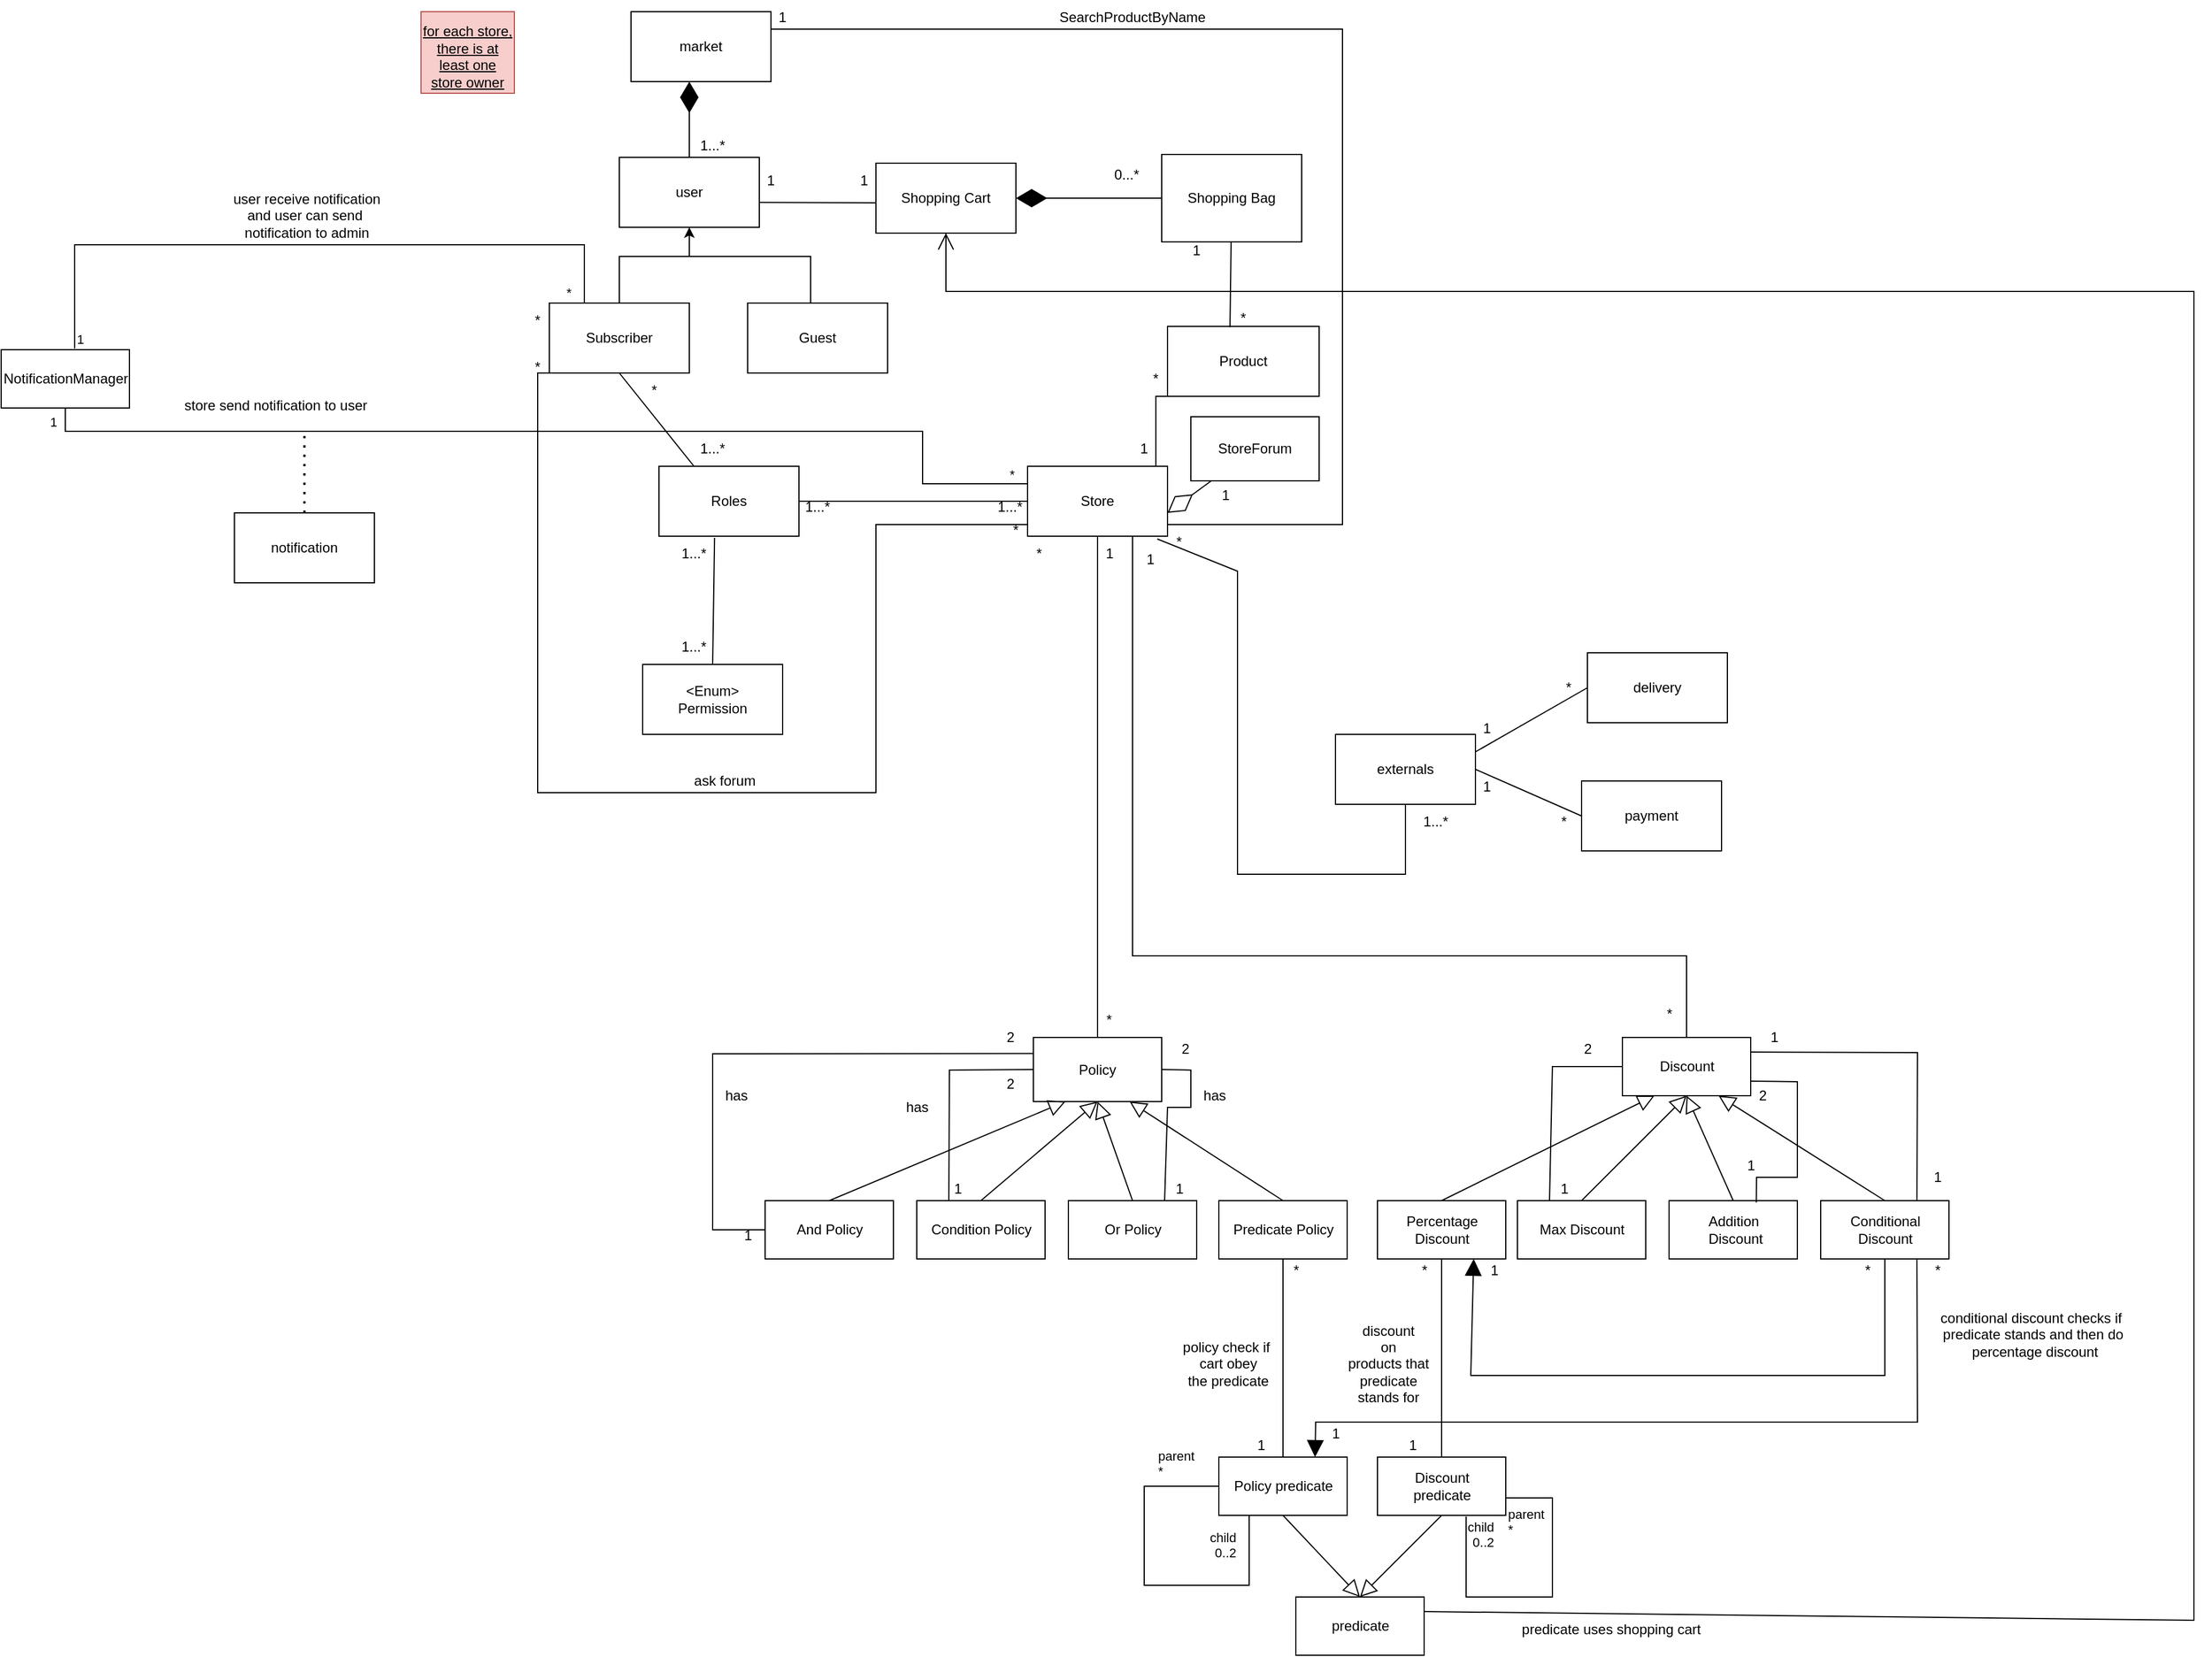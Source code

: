 <mxfile version="18.0.6" type="device"><diagram id="CNRtDulPWYAnTscaQBXn" name="Page-1"><mxGraphModel dx="3244" dy="1714" grid="1" gridSize="10" guides="1" tooltips="1" connect="1" arrows="1" fold="1" page="0" pageScale="1" pageWidth="827" pageHeight="1169" math="0" shadow="0"><root><mxCell id="0"/><mxCell id="1" parent="0"/><mxCell id="8NnA5TS5kdoRxNdT7JG1-1" value="market" style="rounded=0;whiteSpace=wrap;html=1;" parent="1" vertex="1"><mxGeometry x="210" y="10" width="120" height="60" as="geometry"/></mxCell><mxCell id="8NnA5TS5kdoRxNdT7JG1-14" value="user" style="rounded=0;whiteSpace=wrap;html=1;" parent="1" vertex="1"><mxGeometry x="200" y="135" width="120" height="60" as="geometry"/></mxCell><mxCell id="8NnA5TS5kdoRxNdT7JG1-16" value="" style="endArrow=diamondThin;endFill=1;endSize=24;html=1;rounded=0;" parent="1" source="8NnA5TS5kdoRxNdT7JG1-14" edge="1"><mxGeometry width="160" relative="1" as="geometry"><mxPoint x="430" y="220" as="sourcePoint"/><mxPoint x="260" y="70" as="targetPoint"/></mxGeometry></mxCell><mxCell id="8NnA5TS5kdoRxNdT7JG1-17" value="1...*" style="text;html=1;strokeColor=none;fillColor=none;align=center;verticalAlign=middle;whiteSpace=wrap;rounded=0;" parent="1" vertex="1"><mxGeometry x="250" y="110" width="60" height="30" as="geometry"/></mxCell><mxCell id="8NnA5TS5kdoRxNdT7JG1-18" value="Guest" style="rounded=0;whiteSpace=wrap;html=1;" parent="1" vertex="1"><mxGeometry x="310" y="260" width="120" height="60" as="geometry"/></mxCell><mxCell id="8NnA5TS5kdoRxNdT7JG1-19" value="Subscriber" style="rounded=0;whiteSpace=wrap;html=1;" parent="1" vertex="1"><mxGeometry x="140" y="260" width="120" height="60" as="geometry"/></mxCell><mxCell id="8NnA5TS5kdoRxNdT7JG1-20" value="" style="edgeStyle=elbowEdgeStyle;elbow=vertical;endArrow=classic;html=1;rounded=0;entryX=0.5;entryY=1;entryDx=0;entryDy=0;exitX=0.45;exitY=-0.002;exitDx=0;exitDy=0;exitPerimeter=0;" parent="1" source="8NnA5TS5kdoRxNdT7JG1-18" target="8NnA5TS5kdoRxNdT7JG1-14" edge="1"><mxGeometry width="50" height="50" relative="1" as="geometry"><mxPoint x="430" y="270" as="sourcePoint"/><mxPoint x="480" y="220" as="targetPoint"/><Array as="points"><mxPoint x="260" y="220"/></Array></mxGeometry></mxCell><mxCell id="8NnA5TS5kdoRxNdT7JG1-23" value="" style="endArrow=none;html=1;rounded=0;entryX=0.5;entryY=1;entryDx=0;entryDy=0;exitX=0.25;exitY=0;exitDx=0;exitDy=0;" parent="1" source="8NnA5TS5kdoRxNdT7JG1-24" target="8NnA5TS5kdoRxNdT7JG1-19" edge="1"><mxGeometry width="50" height="50" relative="1" as="geometry"><mxPoint x="294" y="400" as="sourcePoint"/><mxPoint x="480" y="410" as="targetPoint"/></mxGeometry></mxCell><mxCell id="8NnA5TS5kdoRxNdT7JG1-24" value="Roles" style="rounded=0;whiteSpace=wrap;html=1;" parent="1" vertex="1"><mxGeometry x="234" y="400" width="120" height="60" as="geometry"/></mxCell><mxCell id="8NnA5TS5kdoRxNdT7JG1-27" value="1...*" style="text;html=1;strokeColor=none;fillColor=none;align=center;verticalAlign=middle;whiteSpace=wrap;rounded=0;" parent="1" vertex="1"><mxGeometry x="234" y="460" width="60" height="30" as="geometry"/></mxCell><mxCell id="8NnA5TS5kdoRxNdT7JG1-31" value="*" style="text;html=1;strokeColor=none;fillColor=none;align=center;verticalAlign=middle;whiteSpace=wrap;rounded=0;" parent="1" vertex="1"><mxGeometry x="200" y="320" width="60" height="30" as="geometry"/></mxCell><mxCell id="8NnA5TS5kdoRxNdT7JG1-32" value="&amp;lt;Enum&amp;gt;&lt;br&gt;Permission" style="rounded=0;whiteSpace=wrap;html=1;" parent="1" vertex="1"><mxGeometry x="220" y="570" width="120" height="60" as="geometry"/></mxCell><mxCell id="8NnA5TS5kdoRxNdT7JG1-33" value="1...*" style="text;html=1;strokeColor=none;fillColor=none;align=center;verticalAlign=middle;whiteSpace=wrap;rounded=0;" parent="1" vertex="1"><mxGeometry x="234" y="540" width="60" height="30" as="geometry"/></mxCell><mxCell id="8NnA5TS5kdoRxNdT7JG1-34" value="1...*" style="text;html=1;strokeColor=none;fillColor=none;align=center;verticalAlign=middle;whiteSpace=wrap;rounded=0;" parent="1" vertex="1"><mxGeometry x="250" y="370" width="60" height="30" as="geometry"/></mxCell><mxCell id="8NnA5TS5kdoRxNdT7JG1-35" value="Store" style="rounded=0;whiteSpace=wrap;html=1;" parent="1" vertex="1"><mxGeometry x="550" y="400" width="120" height="60" as="geometry"/></mxCell><mxCell id="8NnA5TS5kdoRxNdT7JG1-36" value="" style="endArrow=none;html=1;rounded=0;entryX=0;entryY=0.5;entryDx=0;entryDy=0;exitX=1;exitY=0.5;exitDx=0;exitDy=0;" parent="1" source="8NnA5TS5kdoRxNdT7JG1-24" target="8NnA5TS5kdoRxNdT7JG1-35" edge="1"><mxGeometry width="50" height="50" relative="1" as="geometry"><mxPoint x="450" y="520" as="sourcePoint"/><mxPoint x="500" y="470" as="targetPoint"/></mxGeometry></mxCell><mxCell id="8NnA5TS5kdoRxNdT7JG1-37" value="1...*" style="text;html=1;strokeColor=none;fillColor=none;align=center;verticalAlign=middle;whiteSpace=wrap;rounded=0;" parent="1" vertex="1"><mxGeometry x="340" y="420" width="60" height="30" as="geometry"/></mxCell><mxCell id="8NnA5TS5kdoRxNdT7JG1-38" value="1...*" style="text;html=1;strokeColor=none;fillColor=none;align=center;verticalAlign=middle;whiteSpace=wrap;rounded=0;" parent="1" vertex="1"><mxGeometry x="505" y="420" width="60" height="30" as="geometry"/></mxCell><mxCell id="8NnA5TS5kdoRxNdT7JG1-42" value="1" style="text;html=1;strokeColor=none;fillColor=none;align=center;verticalAlign=middle;whiteSpace=wrap;rounded=0;" parent="1" vertex="1"><mxGeometry x="300" y="140" width="60" height="30" as="geometry"/></mxCell><mxCell id="8NnA5TS5kdoRxNdT7JG1-43" value="*" style="text;html=1;strokeColor=none;fillColor=none;align=center;verticalAlign=middle;whiteSpace=wrap;rounded=0;" parent="1" vertex="1"><mxGeometry x="630" y="310" width="60" height="30" as="geometry"/></mxCell><mxCell id="8NnA5TS5kdoRxNdT7JG1-45" value="Policy" style="rounded=0;whiteSpace=wrap;html=1;" parent="1" vertex="1"><mxGeometry x="555" y="890" width="110" height="55" as="geometry"/></mxCell><mxCell id="8NnA5TS5kdoRxNdT7JG1-48" value="" style="endArrow=none;html=1;rounded=0;exitX=0.5;exitY=0;exitDx=0;exitDy=0;" parent="1" source="8NnA5TS5kdoRxNdT7JG1-19" edge="1"><mxGeometry width="50" height="50" relative="1" as="geometry"><mxPoint x="330" y="330" as="sourcePoint"/><mxPoint x="260" y="220" as="targetPoint"/><Array as="points"><mxPoint x="200" y="220"/></Array></mxGeometry></mxCell><mxCell id="8NnA5TS5kdoRxNdT7JG1-50" value="Shopping Bag" style="rounded=0;whiteSpace=wrap;html=1;" parent="1" vertex="1"><mxGeometry x="665" y="132.5" width="120" height="75" as="geometry"/></mxCell><mxCell id="8NnA5TS5kdoRxNdT7JG1-52" value="1" style="text;html=1;strokeColor=none;fillColor=none;align=center;verticalAlign=middle;whiteSpace=wrap;rounded=0;" parent="1" vertex="1"><mxGeometry x="620" y="370" width="60" height="30" as="geometry"/></mxCell><mxCell id="8NnA5TS5kdoRxNdT7JG1-53" value="Shopping Cart" style="rounded=0;whiteSpace=wrap;html=1;" parent="1" vertex="1"><mxGeometry x="420" y="140" width="120" height="60" as="geometry"/></mxCell><mxCell id="8NnA5TS5kdoRxNdT7JG1-55" value="" style="endArrow=diamondThin;endFill=1;endSize=24;html=1;rounded=0;entryX=1;entryY=0.5;entryDx=0;entryDy=0;exitX=0;exitY=0.5;exitDx=0;exitDy=0;" parent="1" source="8NnA5TS5kdoRxNdT7JG1-50" target="8NnA5TS5kdoRxNdT7JG1-53" edge="1"><mxGeometry width="160" relative="1" as="geometry"><mxPoint x="680" y="118" as="sourcePoint"/><mxPoint x="620" y="190" as="targetPoint"/></mxGeometry></mxCell><mxCell id="8NnA5TS5kdoRxNdT7JG1-57" value="0...*" style="text;html=1;strokeColor=none;fillColor=none;align=center;verticalAlign=middle;whiteSpace=wrap;rounded=0;" parent="1" vertex="1"><mxGeometry x="605" y="135" width="60" height="30" as="geometry"/></mxCell><mxCell id="8NnA5TS5kdoRxNdT7JG1-59" value="" style="endArrow=none;html=1;rounded=0;entryX=1.003;entryY=0.643;entryDx=0;entryDy=0;entryPerimeter=0;" parent="1" target="8NnA5TS5kdoRxNdT7JG1-14" edge="1"><mxGeometry width="50" height="50" relative="1" as="geometry"><mxPoint x="420" y="174" as="sourcePoint"/><mxPoint x="320" y="165" as="targetPoint"/></mxGeometry></mxCell><mxCell id="8NnA5TS5kdoRxNdT7JG1-61" value="Product" style="rounded=0;whiteSpace=wrap;html=1;" parent="1" vertex="1"><mxGeometry x="670" y="280" width="130" height="60" as="geometry"/></mxCell><mxCell id="8NnA5TS5kdoRxNdT7JG1-62" value="" style="endArrow=none;html=1;rounded=0;exitX=0;exitY=1;exitDx=0;exitDy=0;" parent="1" source="8NnA5TS5kdoRxNdT7JG1-61" edge="1"><mxGeometry width="50" height="50" relative="1" as="geometry"><mxPoint x="720" y="430" as="sourcePoint"/><mxPoint x="660" y="400" as="targetPoint"/><Array as="points"><mxPoint x="660" y="340"/></Array></mxGeometry></mxCell><mxCell id="8NnA5TS5kdoRxNdT7JG1-66" value="" style="endArrow=none;html=1;rounded=0;entryX=0.397;entryY=1.023;entryDx=0;entryDy=0;exitX=0.5;exitY=0;exitDx=0;exitDy=0;entryPerimeter=0;" parent="1" source="8NnA5TS5kdoRxNdT7JG1-32" target="8NnA5TS5kdoRxNdT7JG1-24" edge="1"><mxGeometry width="50" height="50" relative="1" as="geometry"><mxPoint x="420" y="530" as="sourcePoint"/><mxPoint x="470" y="480" as="targetPoint"/></mxGeometry></mxCell><mxCell id="LafEs9_6mlYipBy7HaVf-2" value="1...*" style="text;html=1;strokeColor=none;fillColor=none;align=center;verticalAlign=middle;whiteSpace=wrap;rounded=0;" parent="1" vertex="1"><mxGeometry x="870" y="690" width="60" height="30" as="geometry"/></mxCell><mxCell id="LafEs9_6mlYipBy7HaVf-5" value="*" style="text;html=1;strokeColor=none;fillColor=none;align=center;verticalAlign=middle;whiteSpace=wrap;rounded=0;" parent="1" vertex="1"><mxGeometry x="530" y="460" width="60" height="30" as="geometry"/></mxCell><mxCell id="Qsyckm6fCD_breZmFHuD-1" value="StoreForum" style="rounded=0;whiteSpace=wrap;html=1;" parent="1" vertex="1"><mxGeometry x="690" y="357.5" width="110" height="55" as="geometry"/></mxCell><mxCell id="Qsyckm6fCD_breZmFHuD-2" value="" style="endArrow=diamondThin;endFill=0;endSize=24;html=1;rounded=0;" parent="1" source="Qsyckm6fCD_breZmFHuD-1" edge="1"><mxGeometry width="160" relative="1" as="geometry"><mxPoint x="710" y="355" as="sourcePoint"/><mxPoint x="670" y="440" as="targetPoint"/></mxGeometry></mxCell><mxCell id="Qsyckm6fCD_breZmFHuD-4" value="" style="endArrow=none;html=1;rounded=0;exitX=0.412;exitY=0.013;exitDx=0;exitDy=0;exitPerimeter=0;" parent="1" source="8NnA5TS5kdoRxNdT7JG1-61" target="8NnA5TS5kdoRxNdT7JG1-50" edge="1"><mxGeometry width="50" height="50" relative="1" as="geometry"><mxPoint x="780" y="280" as="sourcePoint"/><mxPoint x="550" y="320" as="targetPoint"/></mxGeometry></mxCell><mxCell id="Qsyckm6fCD_breZmFHuD-5" value="" style="endArrow=none;html=1;rounded=0;entryX=0;entryY=1;entryDx=0;entryDy=0;" parent="1" target="8NnA5TS5kdoRxNdT7JG1-19" edge="1"><mxGeometry width="50" height="50" relative="1" as="geometry"><mxPoint x="550" y="450" as="sourcePoint"/><mxPoint x="190" y="175" as="targetPoint"/><Array as="points"><mxPoint x="420" y="450"/><mxPoint x="420" y="680"/><mxPoint x="310" y="680"/><mxPoint x="130" y="680"/><mxPoint x="130" y="320"/></Array></mxGeometry></mxCell><mxCell id="Qsyckm6fCD_breZmFHuD-6" value="ask forum" style="text;html=1;align=center;verticalAlign=middle;resizable=0;points=[];autosize=1;strokeColor=none;fillColor=none;" parent="1" vertex="1"><mxGeometry x="255" y="660" width="70" height="20" as="geometry"/></mxCell><mxCell id="Qsyckm6fCD_breZmFHuD-7" value="" style="endArrow=none;html=1;rounded=0;entryX=1;entryY=0.25;entryDx=0;entryDy=0;" parent="1" target="8NnA5TS5kdoRxNdT7JG1-1" edge="1"><mxGeometry width="50" height="50" relative="1" as="geometry"><mxPoint x="670" y="450" as="sourcePoint"/><mxPoint x="331.68" y="167.38" as="targetPoint"/><Array as="points"><mxPoint x="820" y="450"/><mxPoint x="820" y="25"/></Array></mxGeometry></mxCell><mxCell id="Qsyckm6fCD_breZmFHuD-12" value="externals" style="rounded=0;whiteSpace=wrap;html=1;" parent="1" vertex="1"><mxGeometry x="814" y="630" width="120" height="60" as="geometry"/></mxCell><mxCell id="Qsyckm6fCD_breZmFHuD-13" value="delivery" style="rounded=0;whiteSpace=wrap;html=1;" parent="1" vertex="1"><mxGeometry x="1030" y="560" width="120" height="60" as="geometry"/></mxCell><mxCell id="Qsyckm6fCD_breZmFHuD-14" value="payment" style="rounded=0;whiteSpace=wrap;html=1;" parent="1" vertex="1"><mxGeometry x="1025" y="670" width="120" height="60" as="geometry"/></mxCell><mxCell id="Qsyckm6fCD_breZmFHuD-15" value="" style="endArrow=none;html=1;rounded=0;entryX=0;entryY=0.5;entryDx=0;entryDy=0;exitX=1;exitY=0.25;exitDx=0;exitDy=0;" parent="1" source="Qsyckm6fCD_breZmFHuD-12" target="Qsyckm6fCD_breZmFHuD-13" edge="1"><mxGeometry width="50" height="50" relative="1" as="geometry"><mxPoint x="1100" y="670" as="sourcePoint"/><mxPoint x="1150" y="620" as="targetPoint"/></mxGeometry></mxCell><mxCell id="Qsyckm6fCD_breZmFHuD-19" value="" style="endArrow=none;html=1;rounded=0;entryX=0;entryY=0.5;entryDx=0;entryDy=0;exitX=1;exitY=0.5;exitDx=0;exitDy=0;" parent="1" source="Qsyckm6fCD_breZmFHuD-12" target="Qsyckm6fCD_breZmFHuD-14" edge="1"><mxGeometry width="50" height="50" relative="1" as="geometry"><mxPoint x="944" y="655" as="sourcePoint"/><mxPoint x="1040" y="600" as="targetPoint"/></mxGeometry></mxCell><mxCell id="Qsyckm6fCD_breZmFHuD-21" value="1" style="text;html=1;strokeColor=none;fillColor=none;align=center;verticalAlign=middle;whiteSpace=wrap;rounded=0;" parent="1" vertex="1"><mxGeometry x="914" y="610" width="60" height="30" as="geometry"/></mxCell><mxCell id="Qsyckm6fCD_breZmFHuD-23" value="1" style="text;html=1;strokeColor=none;fillColor=none;align=center;verticalAlign=middle;whiteSpace=wrap;rounded=0;" parent="1" vertex="1"><mxGeometry x="914" y="660" width="60" height="30" as="geometry"/></mxCell><mxCell id="Qsyckm6fCD_breZmFHuD-24" value="*" style="text;html=1;strokeColor=none;fillColor=none;align=center;verticalAlign=middle;whiteSpace=wrap;rounded=0;" parent="1" vertex="1"><mxGeometry x="980" y="690" width="60" height="30" as="geometry"/></mxCell><mxCell id="Qsyckm6fCD_breZmFHuD-25" value="*" style="text;html=1;strokeColor=none;fillColor=none;align=center;verticalAlign=middle;whiteSpace=wrap;rounded=0;" parent="1" vertex="1"><mxGeometry x="984" y="575" width="60" height="30" as="geometry"/></mxCell><mxCell id="Qsyckm6fCD_breZmFHuD-29" value="" style="endArrow=none;html=1;rounded=0;entryX=0.927;entryY=1.04;entryDx=0;entryDy=0;entryPerimeter=0;exitX=0.5;exitY=1;exitDx=0;exitDy=0;" parent="1" source="Qsyckm6fCD_breZmFHuD-12" target="8NnA5TS5kdoRxNdT7JG1-35" edge="1"><mxGeometry width="50" height="50" relative="1" as="geometry"><mxPoint x="880" y="740" as="sourcePoint"/><mxPoint x="690" y="600" as="targetPoint"/><Array as="points"><mxPoint x="874" y="750"/><mxPoint x="730" y="750"/><mxPoint x="730" y="560"/><mxPoint x="730" y="490"/></Array></mxGeometry></mxCell><mxCell id="Qsyckm6fCD_breZmFHuD-30" value="1" style="text;html=1;strokeColor=none;fillColor=none;align=center;verticalAlign=middle;whiteSpace=wrap;rounded=0;" parent="1" vertex="1"><mxGeometry x="665" y="200" width="60" height="30" as="geometry"/></mxCell><mxCell id="Qsyckm6fCD_breZmFHuD-34" value="SearchProductByName" style="text;html=1;strokeColor=none;fillColor=none;align=center;verticalAlign=middle;whiteSpace=wrap;rounded=0;" parent="1" vertex="1"><mxGeometry x="610" width="60" height="30" as="geometry"/></mxCell><mxCell id="Qsyckm6fCD_breZmFHuD-35" value="notification" style="rounded=0;whiteSpace=wrap;html=1;" parent="1" vertex="1"><mxGeometry x="-130" y="440" width="120" height="60" as="geometry"/></mxCell><mxCell id="Qsyckm6fCD_breZmFHuD-39" value="" style="endArrow=none;dashed=1;html=1;dashPattern=1 3;strokeWidth=2;rounded=0;exitX=0.5;exitY=0;exitDx=0;exitDy=0;" parent="1" source="Qsyckm6fCD_breZmFHuD-35" edge="1"><mxGeometry width="50" height="50" relative="1" as="geometry"><mxPoint x="185" y="790" as="sourcePoint"/><mxPoint x="-70" y="370" as="targetPoint"/></mxGeometry></mxCell><mxCell id="Qsyckm6fCD_breZmFHuD-40" value="*" style="text;html=1;strokeColor=none;fillColor=none;align=center;verticalAlign=middle;whiteSpace=wrap;rounded=0;" parent="1" vertex="1"><mxGeometry x="100" y="260" width="60" height="30" as="geometry"/></mxCell><mxCell id="Qsyckm6fCD_breZmFHuD-41" value="1" style="text;html=1;strokeColor=none;fillColor=none;align=center;verticalAlign=middle;whiteSpace=wrap;rounded=0;" parent="1" vertex="1"><mxGeometry x="380" y="140" width="60" height="30" as="geometry"/></mxCell><mxCell id="KidRCk2D1h9lTo90_P2T-3" value="*" style="text;html=1;strokeColor=none;fillColor=none;align=center;verticalAlign=middle;whiteSpace=wrap;rounded=0;" parent="1" vertex="1"><mxGeometry x="650" y="450" width="60" height="30" as="geometry"/></mxCell><mxCell id="KidRCk2D1h9lTo90_P2T-4" value="1" style="text;html=1;strokeColor=none;fillColor=none;align=center;verticalAlign=middle;whiteSpace=wrap;rounded=0;" parent="1" vertex="1"><mxGeometry x="310" width="60" height="30" as="geometry"/></mxCell><mxCell id="KidRCk2D1h9lTo90_P2T-11" value="*" style="text;html=1;strokeColor=none;fillColor=none;align=center;verticalAlign=middle;whiteSpace=wrap;rounded=0;" parent="1" vertex="1"><mxGeometry x="610" y="860" width="20" height="30" as="geometry"/></mxCell><mxCell id="KidRCk2D1h9lTo90_P2T-13" value="1" style="text;html=1;strokeColor=none;fillColor=none;align=center;verticalAlign=middle;whiteSpace=wrap;rounded=0;" parent="1" vertex="1"><mxGeometry x="690" y="410" width="60" height="30" as="geometry"/></mxCell><mxCell id="KidRCk2D1h9lTo90_P2T-14" value="*" style="text;html=1;strokeColor=none;fillColor=none;align=center;verticalAlign=middle;whiteSpace=wrap;rounded=0;" parent="1" vertex="1"><mxGeometry x="510" y="440" width="60" height="30" as="geometry"/></mxCell><mxCell id="KidRCk2D1h9lTo90_P2T-15" value="*" style="text;html=1;strokeColor=none;fillColor=none;align=center;verticalAlign=middle;whiteSpace=wrap;rounded=0;" parent="1" vertex="1"><mxGeometry x="100" y="300" width="60" height="30" as="geometry"/></mxCell><mxCell id="KidRCk2D1h9lTo90_P2T-23" value="&lt;font style=&quot;font-size: 12px&quot;&gt;for each store, there is at least one store owner&lt;/font&gt;" style="text;html=1;strokeColor=#b85450;fillColor=#f8cecc;align=center;verticalAlign=bottom;whiteSpace=wrap;rounded=0;fontSize=10;fontStyle=4" parent="1" vertex="1"><mxGeometry x="30" y="10" width="80" height="70" as="geometry"/></mxCell><mxCell id="Qs4PGXE8ilwnJrsjMcde-1" value="" style="endArrow=none;html=1;edgeStyle=orthogonalEdgeStyle;rounded=0;entryX=0.5;entryY=1;entryDx=0;entryDy=0;exitX=0.5;exitY=0;exitDx=0;exitDy=0;" parent="1" source="8NnA5TS5kdoRxNdT7JG1-45" target="8NnA5TS5kdoRxNdT7JG1-35" edge="1"><mxGeometry relative="1" as="geometry"><mxPoint x="340" y="620" as="sourcePoint"/><mxPoint x="500" y="620" as="targetPoint"/></mxGeometry></mxCell><mxCell id="Qs4PGXE8ilwnJrsjMcde-4" value="1" style="text;html=1;align=center;verticalAlign=middle;resizable=0;points=[];autosize=1;strokeColor=none;fillColor=none;" parent="1" vertex="1"><mxGeometry x="610" y="465" width="20" height="20" as="geometry"/></mxCell><mxCell id="Qs4PGXE8ilwnJrsjMcde-8" value="And Policy" style="html=1;" parent="1" vertex="1"><mxGeometry x="325" y="1030" width="110" height="50" as="geometry"/></mxCell><mxCell id="Qs4PGXE8ilwnJrsjMcde-10" value="Condition Policy" style="html=1;" parent="1" vertex="1"><mxGeometry x="455" y="1030" width="110" height="50" as="geometry"/></mxCell><mxCell id="Qs4PGXE8ilwnJrsjMcde-11" value="Predicate Policy" style="html=1;" parent="1" vertex="1"><mxGeometry x="714" y="1030" width="110" height="50" as="geometry"/></mxCell><mxCell id="Qs4PGXE8ilwnJrsjMcde-12" value="Or Policy" style="html=1;" parent="1" vertex="1"><mxGeometry x="585" y="1030" width="110" height="50" as="geometry"/></mxCell><mxCell id="Qs4PGXE8ilwnJrsjMcde-13" value="" style="endArrow=block;endFill=0;endSize=12;html=1;rounded=0;entryX=0.25;entryY=1;entryDx=0;entryDy=0;exitX=0.5;exitY=0;exitDx=0;exitDy=0;" parent="1" source="Qs4PGXE8ilwnJrsjMcde-8" target="8NnA5TS5kdoRxNdT7JG1-45" edge="1"><mxGeometry width="160" relative="1" as="geometry"><mxPoint x="400" y="900" as="sourcePoint"/><mxPoint x="560" y="900" as="targetPoint"/></mxGeometry></mxCell><mxCell id="Qs4PGXE8ilwnJrsjMcde-14" value="" style="endArrow=block;endFill=0;endSize=12;html=1;rounded=0;entryX=0.5;entryY=1;entryDx=0;entryDy=0;exitX=0.5;exitY=0;exitDx=0;exitDy=0;" parent="1" source="Qs4PGXE8ilwnJrsjMcde-10" target="8NnA5TS5kdoRxNdT7JG1-45" edge="1"><mxGeometry width="160" relative="1" as="geometry"><mxPoint x="380" y="980" as="sourcePoint"/><mxPoint x="620" y="955" as="targetPoint"/></mxGeometry></mxCell><mxCell id="Qs4PGXE8ilwnJrsjMcde-15" value="" style="endArrow=block;endFill=0;endSize=12;html=1;rounded=0;exitX=0.5;exitY=0;exitDx=0;exitDy=0;entryX=0.5;entryY=1;entryDx=0;entryDy=0;" parent="1" source="Qs4PGXE8ilwnJrsjMcde-12" target="8NnA5TS5kdoRxNdT7JG1-45" edge="1"><mxGeometry width="160" relative="1" as="geometry"><mxPoint x="510" y="980" as="sourcePoint"/><mxPoint x="760" y="930" as="targetPoint"/></mxGeometry></mxCell><mxCell id="Qs4PGXE8ilwnJrsjMcde-16" value="" style="endArrow=block;endFill=0;endSize=12;html=1;rounded=0;exitX=0.5;exitY=0;exitDx=0;exitDy=0;entryX=0.75;entryY=1;entryDx=0;entryDy=0;" parent="1" source="Qs4PGXE8ilwnJrsjMcde-11" target="8NnA5TS5kdoRxNdT7JG1-45" edge="1"><mxGeometry width="160" relative="1" as="geometry"><mxPoint x="650" y="1040" as="sourcePoint"/><mxPoint x="620" y="955" as="targetPoint"/></mxGeometry></mxCell><mxCell id="Qs4PGXE8ilwnJrsjMcde-21" value="" style="endArrow=none;endFill=0;endSize=12;html=1;rounded=0;exitX=0;exitY=0.5;exitDx=0;exitDy=0;entryX=0;entryY=0.25;entryDx=0;entryDy=0;" parent="1" source="Qs4PGXE8ilwnJrsjMcde-8" target="8NnA5TS5kdoRxNdT7JG1-45" edge="1"><mxGeometry width="160" relative="1" as="geometry"><mxPoint x="400" y="900" as="sourcePoint"/><mxPoint x="560" y="900" as="targetPoint"/><Array as="points"><mxPoint x="280" y="1055"/><mxPoint x="280" y="904"/></Array></mxGeometry></mxCell><mxCell id="Qs4PGXE8ilwnJrsjMcde-22" value="2" style="text;html=1;align=center;verticalAlign=middle;resizable=0;points=[];autosize=1;strokeColor=none;fillColor=none;" parent="1" vertex="1"><mxGeometry x="525" y="880" width="20" height="20" as="geometry"/></mxCell><mxCell id="Qs4PGXE8ilwnJrsjMcde-24" value="has" style="text;html=1;align=center;verticalAlign=middle;resizable=0;points=[];autosize=1;strokeColor=none;fillColor=none;" parent="1" vertex="1"><mxGeometry x="280" y="930" width="40" height="20" as="geometry"/></mxCell><mxCell id="Qs4PGXE8ilwnJrsjMcde-25" value="" style="endArrow=none;endFill=0;endSize=12;html=1;rounded=0;exitX=0.25;exitY=0;exitDx=0;exitDy=0;entryX=0;entryY=0.5;entryDx=0;entryDy=0;" parent="1" source="Qs4PGXE8ilwnJrsjMcde-10" target="8NnA5TS5kdoRxNdT7JG1-45" edge="1"><mxGeometry width="160" relative="1" as="geometry"><mxPoint x="335" y="1065" as="sourcePoint"/><mxPoint x="565" y="913.75" as="targetPoint"/><Array as="points"><mxPoint x="483" y="918"/></Array></mxGeometry></mxCell><mxCell id="Qs4PGXE8ilwnJrsjMcde-26" value="2" style="text;html=1;align=center;verticalAlign=middle;resizable=0;points=[];autosize=1;strokeColor=none;fillColor=none;" parent="1" vertex="1"><mxGeometry x="525" y="920" width="20" height="20" as="geometry"/></mxCell><mxCell id="Qs4PGXE8ilwnJrsjMcde-27" value="has" style="text;html=1;align=center;verticalAlign=middle;resizable=0;points=[];autosize=1;strokeColor=none;fillColor=none;" parent="1" vertex="1"><mxGeometry x="435" y="940" width="40" height="20" as="geometry"/></mxCell><mxCell id="Qs4PGXE8ilwnJrsjMcde-28" value="" style="endArrow=none;endFill=0;endSize=12;html=1;rounded=0;exitX=0.75;exitY=0;exitDx=0;exitDy=0;entryX=1;entryY=0.5;entryDx=0;entryDy=0;" parent="1" source="Qs4PGXE8ilwnJrsjMcde-12" target="8NnA5TS5kdoRxNdT7JG1-45" edge="1"><mxGeometry width="160" relative="1" as="geometry"><mxPoint x="345" y="1075" as="sourcePoint"/><mxPoint x="575" y="923.75" as="targetPoint"/><Array as="points"><mxPoint x="670" y="950"/><mxPoint x="690" y="950"/><mxPoint x="690" y="918"/></Array></mxGeometry></mxCell><mxCell id="Qs4PGXE8ilwnJrsjMcde-29" value="2" style="text;html=1;align=center;verticalAlign=middle;resizable=0;points=[];autosize=1;strokeColor=none;fillColor=none;" parent="1" vertex="1"><mxGeometry x="675" y="890" width="20" height="20" as="geometry"/></mxCell><mxCell id="Qs4PGXE8ilwnJrsjMcde-30" value="has" style="text;html=1;align=center;verticalAlign=middle;resizable=0;points=[];autosize=1;strokeColor=none;fillColor=none;" parent="1" vertex="1"><mxGeometry x="690" y="930" width="40" height="20" as="geometry"/></mxCell><mxCell id="Qs4PGXE8ilwnJrsjMcde-31" value="Policy predicate" style="html=1;" parent="1" vertex="1"><mxGeometry x="714" y="1250" width="110" height="50" as="geometry"/></mxCell><mxCell id="Qs4PGXE8ilwnJrsjMcde-32" value="" style="endArrow=none;endFill=0;endSize=12;html=1;rounded=0;entryX=0.5;entryY=0;entryDx=0;entryDy=0;exitX=0.5;exitY=1;exitDx=0;exitDy=0;" parent="1" source="Qs4PGXE8ilwnJrsjMcde-11" target="Qs4PGXE8ilwnJrsjMcde-31" edge="1"><mxGeometry width="160" relative="1" as="geometry"><mxPoint x="400" y="1000" as="sourcePoint"/><mxPoint x="560" y="1000" as="targetPoint"/></mxGeometry></mxCell><mxCell id="Qs4PGXE8ilwnJrsjMcde-35" value="1" style="text;html=1;align=center;verticalAlign=middle;resizable=0;points=[];autosize=1;strokeColor=none;fillColor=none;" parent="1" vertex="1"><mxGeometry x="300" y="1050" width="20" height="20" as="geometry"/></mxCell><mxCell id="Qs4PGXE8ilwnJrsjMcde-36" value="1" style="text;html=1;align=center;verticalAlign=middle;resizable=0;points=[];autosize=1;strokeColor=none;fillColor=none;" parent="1" vertex="1"><mxGeometry x="480" y="1010" width="20" height="20" as="geometry"/></mxCell><mxCell id="Qs4PGXE8ilwnJrsjMcde-37" value="1" style="text;html=1;align=center;verticalAlign=middle;resizable=0;points=[];autosize=1;strokeColor=none;fillColor=none;" parent="1" vertex="1"><mxGeometry x="670" y="1010" width="20" height="20" as="geometry"/></mxCell><mxCell id="Qs4PGXE8ilwnJrsjMcde-38" value="*" style="text;html=1;align=center;verticalAlign=middle;resizable=0;points=[];autosize=1;strokeColor=none;fillColor=none;" parent="1" vertex="1"><mxGeometry x="770" y="1080" width="20" height="20" as="geometry"/></mxCell><mxCell id="Qs4PGXE8ilwnJrsjMcde-39" value="Discount" style="html=1;" parent="1" vertex="1"><mxGeometry x="1060" y="890" width="110" height="50" as="geometry"/></mxCell><mxCell id="Qs4PGXE8ilwnJrsjMcde-41" value="&lt;div&gt;Conditional&lt;/div&gt;&lt;div&gt;Discount&lt;/div&gt;" style="html=1;" parent="1" vertex="1"><mxGeometry x="1230" y="1030" width="110" height="50" as="geometry"/></mxCell><mxCell id="Qs4PGXE8ilwnJrsjMcde-42" value="&lt;div&gt;Addition&lt;/div&gt;&lt;div&gt;&amp;nbsp;Discount&lt;/div&gt;" style="html=1;" parent="1" vertex="1"><mxGeometry x="1100" y="1030" width="110" height="50" as="geometry"/></mxCell><mxCell id="Qs4PGXE8ilwnJrsjMcde-43" value="Max Discount" style="html=1;" parent="1" vertex="1"><mxGeometry x="970" y="1030" width="110" height="50" as="geometry"/></mxCell><mxCell id="Qs4PGXE8ilwnJrsjMcde-44" value="&lt;div&gt;Percentage &lt;br&gt;&lt;/div&gt;&lt;div&gt;Discount&lt;/div&gt;" style="html=1;" parent="1" vertex="1"><mxGeometry x="850" y="1030" width="110" height="50" as="geometry"/></mxCell><mxCell id="Qs4PGXE8ilwnJrsjMcde-46" value="" style="endArrow=none;endFill=0;endSize=12;html=1;rounded=0;exitX=0.5;exitY=1;exitDx=0;exitDy=0;entryX=0.5;entryY=0;entryDx=0;entryDy=0;" parent="1" source="Qs4PGXE8ilwnJrsjMcde-44" target="Qs4PGXE8ilwnJrsjMcde-56" edge="1"><mxGeometry width="160" relative="1" as="geometry"><mxPoint x="887.5" y="1090" as="sourcePoint"/><mxPoint x="890" y="1240" as="targetPoint"/><Array as="points"><mxPoint x="905" y="1200"/></Array></mxGeometry></mxCell><mxCell id="Qs4PGXE8ilwnJrsjMcde-47" value="1" style="text;html=1;align=center;verticalAlign=middle;resizable=0;points=[];autosize=1;strokeColor=none;fillColor=none;" parent="1" vertex="1"><mxGeometry x="740" y="1230" width="20" height="20" as="geometry"/></mxCell><mxCell id="Qs4PGXE8ilwnJrsjMcde-48" value="1" style="text;html=1;align=center;verticalAlign=middle;resizable=0;points=[];autosize=1;strokeColor=none;fillColor=none;" parent="1" vertex="1"><mxGeometry x="870" y="1230" width="20" height="20" as="geometry"/></mxCell><mxCell id="Qs4PGXE8ilwnJrsjMcde-50" value="&lt;div&gt;discount&lt;/div&gt;&lt;div&gt;on&lt;/div&gt;&lt;div&gt;products that &lt;br&gt;&lt;/div&gt;&lt;div&gt;predicate &lt;br&gt;&lt;/div&gt;&lt;div&gt;stands for&lt;br&gt;&lt;/div&gt;" style="text;html=1;align=center;verticalAlign=middle;resizable=0;points=[];autosize=1;strokeColor=none;fillColor=none;" parent="1" vertex="1"><mxGeometry x="814" y="1130" width="90" height="80" as="geometry"/></mxCell><mxCell id="Qs4PGXE8ilwnJrsjMcde-52" value="" style="endArrow=block;endFill=0;endSize=12;html=1;rounded=0;exitX=0.5;exitY=0;exitDx=0;exitDy=0;entryX=0.25;entryY=1;entryDx=0;entryDy=0;" parent="1" source="Qs4PGXE8ilwnJrsjMcde-44" target="Qs4PGXE8ilwnJrsjMcde-39" edge="1"><mxGeometry width="160" relative="1" as="geometry"><mxPoint x="779" y="1040" as="sourcePoint"/><mxPoint x="647.5" y="955" as="targetPoint"/></mxGeometry></mxCell><mxCell id="Qs4PGXE8ilwnJrsjMcde-53" value="" style="endArrow=block;endFill=0;endSize=12;html=1;rounded=0;exitX=0.5;exitY=0;exitDx=0;exitDy=0;entryX=0.5;entryY=1;entryDx=0;entryDy=0;" parent="1" source="Qs4PGXE8ilwnJrsjMcde-43" target="Qs4PGXE8ilwnJrsjMcde-39" edge="1"><mxGeometry width="160" relative="1" as="geometry"><mxPoint x="915.0" y="1040" as="sourcePoint"/><mxPoint x="1097.5" y="950" as="targetPoint"/></mxGeometry></mxCell><mxCell id="Qs4PGXE8ilwnJrsjMcde-54" value="" style="endArrow=block;endFill=0;endSize=12;html=1;rounded=0;exitX=0.5;exitY=0;exitDx=0;exitDy=0;entryX=0.5;entryY=1;entryDx=0;entryDy=0;" parent="1" source="Qs4PGXE8ilwnJrsjMcde-42" target="Qs4PGXE8ilwnJrsjMcde-39" edge="1"><mxGeometry width="160" relative="1" as="geometry"><mxPoint x="925.0" y="1050" as="sourcePoint"/><mxPoint x="1107.5" y="960" as="targetPoint"/></mxGeometry></mxCell><mxCell id="Qs4PGXE8ilwnJrsjMcde-55" value="" style="endArrow=block;endFill=0;endSize=12;html=1;rounded=0;exitX=0.5;exitY=0;exitDx=0;exitDy=0;entryX=0.75;entryY=1;entryDx=0;entryDy=0;" parent="1" source="Qs4PGXE8ilwnJrsjMcde-41" target="Qs4PGXE8ilwnJrsjMcde-39" edge="1"><mxGeometry width="160" relative="1" as="geometry"><mxPoint x="935.0" y="1060" as="sourcePoint"/><mxPoint x="1117.5" y="970" as="targetPoint"/></mxGeometry></mxCell><mxCell id="Qs4PGXE8ilwnJrsjMcde-56" value="&lt;div&gt;Discount &lt;br&gt;&lt;/div&gt;&lt;div&gt;predicate&lt;/div&gt;" style="html=1;" parent="1" vertex="1"><mxGeometry x="850" y="1250" width="110" height="50" as="geometry"/></mxCell><mxCell id="Qs4PGXE8ilwnJrsjMcde-57" value="&lt;div&gt;policy check if&lt;/div&gt;&lt;div&gt;&amp;nbsp;cart obey&lt;/div&gt;&lt;div&gt;&amp;nbsp;the predicate&lt;/div&gt;" style="text;html=1;align=center;verticalAlign=middle;resizable=0;points=[];autosize=1;strokeColor=none;fillColor=none;" parent="1" vertex="1"><mxGeometry x="675" y="1145" width="90" height="50" as="geometry"/></mxCell><mxCell id="Qs4PGXE8ilwnJrsjMcde-58" value="predicate" style="html=1;" parent="1" vertex="1"><mxGeometry x="780" y="1370" width="110" height="50" as="geometry"/></mxCell><mxCell id="Qs4PGXE8ilwnJrsjMcde-59" value="" style="endArrow=block;endFill=0;endSize=12;html=1;rounded=0;entryX=0.5;entryY=0;entryDx=0;entryDy=0;exitX=0.5;exitY=1;exitDx=0;exitDy=0;" parent="1" source="Qs4PGXE8ilwnJrsjMcde-31" target="Qs4PGXE8ilwnJrsjMcde-58" edge="1"><mxGeometry width="160" relative="1" as="geometry"><mxPoint x="390" y="1040" as="sourcePoint"/><mxPoint x="592.5" y="955" as="targetPoint"/></mxGeometry></mxCell><mxCell id="Qs4PGXE8ilwnJrsjMcde-60" value="" style="endArrow=block;endFill=0;endSize=12;html=1;rounded=0;entryX=0.5;entryY=0;entryDx=0;entryDy=0;exitX=0.5;exitY=1;exitDx=0;exitDy=0;" parent="1" source="Qs4PGXE8ilwnJrsjMcde-56" target="Qs4PGXE8ilwnJrsjMcde-58" edge="1"><mxGeometry width="160" relative="1" as="geometry"><mxPoint x="779" y="1310" as="sourcePoint"/><mxPoint x="845.0" y="1380" as="targetPoint"/></mxGeometry></mxCell><mxCell id="Qs4PGXE8ilwnJrsjMcde-61" value="" style="endArrow=none;endFill=0;endSize=12;html=1;rounded=0;exitX=0.25;exitY=0;exitDx=0;exitDy=0;entryX=0;entryY=0.5;entryDx=0;entryDy=0;" parent="1" source="Qs4PGXE8ilwnJrsjMcde-43" target="Qs4PGXE8ilwnJrsjMcde-39" edge="1"><mxGeometry width="160" relative="1" as="geometry"><mxPoint x="492.5" y="1040" as="sourcePoint"/><mxPoint x="565" y="927.5" as="targetPoint"/><Array as="points"><mxPoint x="1000" y="915"/></Array></mxGeometry></mxCell><mxCell id="Qs4PGXE8ilwnJrsjMcde-62" value="2" style="text;html=1;align=center;verticalAlign=middle;resizable=0;points=[];autosize=1;strokeColor=none;fillColor=none;" parent="1" vertex="1"><mxGeometry x="1020" y="890" width="20" height="20" as="geometry"/></mxCell><mxCell id="Qs4PGXE8ilwnJrsjMcde-63" value="1" style="text;html=1;align=center;verticalAlign=middle;resizable=0;points=[];autosize=1;strokeColor=none;fillColor=none;" parent="1" vertex="1"><mxGeometry x="1000" y="1010" width="20" height="20" as="geometry"/></mxCell><mxCell id="Qs4PGXE8ilwnJrsjMcde-65" value="" style="endArrow=none;endFill=0;endSize=12;html=1;rounded=0;exitX=0.75;exitY=0;exitDx=0;exitDy=0;entryX=1;entryY=0.25;entryDx=0;entryDy=0;" parent="1" source="Qs4PGXE8ilwnJrsjMcde-41" target="Qs4PGXE8ilwnJrsjMcde-39" edge="1"><mxGeometry width="160" relative="1" as="geometry"><mxPoint x="502.5" y="1050" as="sourcePoint"/><mxPoint x="575" y="937.5" as="targetPoint"/><Array as="points"><mxPoint x="1313" y="903"/></Array></mxGeometry></mxCell><mxCell id="Qs4PGXE8ilwnJrsjMcde-66" value="1" style="text;html=1;align=center;verticalAlign=middle;resizable=0;points=[];autosize=1;strokeColor=none;fillColor=none;" parent="1" vertex="1"><mxGeometry x="1180" y="880" width="20" height="20" as="geometry"/></mxCell><mxCell id="Qs4PGXE8ilwnJrsjMcde-67" value="1" style="text;html=1;align=center;verticalAlign=middle;resizable=0;points=[];autosize=1;strokeColor=none;fillColor=none;" parent="1" vertex="1"><mxGeometry x="1320" y="1000" width="20" height="20" as="geometry"/></mxCell><mxCell id="Qs4PGXE8ilwnJrsjMcde-68" value="" style="endArrow=none;endFill=0;endSize=12;html=1;rounded=0;exitX=0.68;exitY=0.032;exitDx=0;exitDy=0;entryX=1;entryY=0.75;entryDx=0;entryDy=0;exitPerimeter=0;" parent="1" source="Qs4PGXE8ilwnJrsjMcde-42" target="Qs4PGXE8ilwnJrsjMcde-39" edge="1"><mxGeometry width="160" relative="1" as="geometry"><mxPoint x="1322.5" y="1040" as="sourcePoint"/><mxPoint x="1180" y="912.5" as="targetPoint"/><Array as="points"><mxPoint x="1175" y="1010"/><mxPoint x="1210" y="1010"/><mxPoint x="1210" y="928"/></Array></mxGeometry></mxCell><mxCell id="Qs4PGXE8ilwnJrsjMcde-69" value="2" style="text;html=1;align=center;verticalAlign=middle;resizable=0;points=[];autosize=1;strokeColor=none;fillColor=none;" parent="1" vertex="1"><mxGeometry x="1170" y="930" width="20" height="20" as="geometry"/></mxCell><mxCell id="Qs4PGXE8ilwnJrsjMcde-70" value="1" style="text;html=1;align=center;verticalAlign=middle;resizable=0;points=[];autosize=1;strokeColor=none;fillColor=none;" parent="1" vertex="1"><mxGeometry x="1160" y="990" width="20" height="20" as="geometry"/></mxCell><mxCell id="Qs4PGXE8ilwnJrsjMcde-71" value="" style="endArrow=block;endFill=1;endSize=12;html=1;rounded=0;exitX=0.5;exitY=1;exitDx=0;exitDy=0;entryX=0.75;entryY=1;entryDx=0;entryDy=0;" parent="1" source="Qs4PGXE8ilwnJrsjMcde-41" target="Qs4PGXE8ilwnJrsjMcde-44" edge="1"><mxGeometry width="160" relative="1" as="geometry"><mxPoint x="1322.5" y="1040" as="sourcePoint"/><mxPoint x="1180" y="912.5" as="targetPoint"/><Array as="points"><mxPoint x="1285" y="1180"/><mxPoint x="930" y="1180"/></Array></mxGeometry></mxCell><mxCell id="Qs4PGXE8ilwnJrsjMcde-74" value="" style="endArrow=block;endFill=1;endSize=12;html=1;rounded=0;exitX=0.75;exitY=1;exitDx=0;exitDy=0;entryX=0.75;entryY=0;entryDx=0;entryDy=0;" parent="1" source="Qs4PGXE8ilwnJrsjMcde-41" target="Qs4PGXE8ilwnJrsjMcde-31" edge="1"><mxGeometry width="160" relative="1" as="geometry"><mxPoint x="1295" y="1090" as="sourcePoint"/><mxPoint x="942.5" y="1090" as="targetPoint"/><Array as="points"><mxPoint x="1313" y="1220"/><mxPoint x="797" y="1220"/></Array></mxGeometry></mxCell><mxCell id="Qs4PGXE8ilwnJrsjMcde-76" value="1" style="text;html=1;align=center;verticalAlign=middle;resizable=0;points=[];autosize=1;strokeColor=none;fillColor=none;" parent="1" vertex="1"><mxGeometry x="940" y="1080" width="20" height="20" as="geometry"/></mxCell><mxCell id="Qs4PGXE8ilwnJrsjMcde-80" value="1" style="text;html=1;align=center;verticalAlign=middle;resizable=0;points=[];autosize=1;strokeColor=none;fillColor=none;" parent="1" vertex="1"><mxGeometry x="804" y="1220" width="20" height="20" as="geometry"/></mxCell><mxCell id="Qs4PGXE8ilwnJrsjMcde-81" value="" style="endArrow=none;html=1;edgeStyle=orthogonalEdgeStyle;rounded=0;entryX=0.75;entryY=1;entryDx=0;entryDy=0;exitX=0.5;exitY=0;exitDx=0;exitDy=0;" parent="1" source="Qs4PGXE8ilwnJrsjMcde-39" target="8NnA5TS5kdoRxNdT7JG1-35" edge="1"><mxGeometry relative="1" as="geometry"><mxPoint x="620" y="900" as="sourcePoint"/><mxPoint x="620" y="470" as="targetPoint"/><Array as="points"><mxPoint x="1115" y="820"/><mxPoint x="640" y="820"/></Array></mxGeometry></mxCell><mxCell id="Qs4PGXE8ilwnJrsjMcde-83" value="1" style="text;html=1;align=center;verticalAlign=middle;resizable=0;points=[];autosize=1;strokeColor=none;fillColor=none;" parent="1" vertex="1"><mxGeometry x="645" y="470" width="20" height="20" as="geometry"/></mxCell><mxCell id="Qs4PGXE8ilwnJrsjMcde-84" value="*" style="text;html=1;align=center;verticalAlign=middle;resizable=0;points=[];autosize=1;strokeColor=none;fillColor=none;" parent="1" vertex="1"><mxGeometry x="1090" y="860" width="20" height="20" as="geometry"/></mxCell><mxCell id="Qs4PGXE8ilwnJrsjMcde-85" value="&lt;div&gt;&lt;br&gt;&lt;/div&gt;" style="text;html=1;align=center;verticalAlign=middle;resizable=0;points=[];autosize=1;strokeColor=none;fillColor=none;" parent="1" vertex="1"><mxGeometry x="1090" y="1150" width="20" height="20" as="geometry"/></mxCell><mxCell id="Qs4PGXE8ilwnJrsjMcde-86" value="&lt;div&gt;conditional discount checks if &lt;br&gt;&lt;/div&gt;&lt;div&gt;&amp;nbsp;predicate stands and then do&lt;/div&gt;&lt;div&gt;&amp;nbsp; percentage discount&lt;/div&gt;" style="text;html=1;align=center;verticalAlign=middle;resizable=0;points=[];autosize=1;strokeColor=none;fillColor=none;" parent="1" vertex="1"><mxGeometry x="1320" y="1120" width="180" height="50" as="geometry"/></mxCell><mxCell id="Qs4PGXE8ilwnJrsjMcde-87" value="" style="endArrow=open;endFill=1;endSize=12;html=1;rounded=0;entryX=0.5;entryY=1;entryDx=0;entryDy=0;exitX=1;exitY=0.25;exitDx=0;exitDy=0;" parent="1" source="Qs4PGXE8ilwnJrsjMcde-58" target="8NnA5TS5kdoRxNdT7JG1-53" edge="1"><mxGeometry width="160" relative="1" as="geometry"><mxPoint x="1270" y="1000" as="sourcePoint"/><mxPoint x="1430" y="1000" as="targetPoint"/><Array as="points"><mxPoint x="1550" y="1390"/><mxPoint x="1550" y="250"/><mxPoint x="480" y="250"/></Array></mxGeometry></mxCell><mxCell id="Qs4PGXE8ilwnJrsjMcde-89" value="NotificationManager" style="html=1;" parent="1" vertex="1"><mxGeometry x="-330" y="300" width="110" height="50" as="geometry"/></mxCell><mxCell id="Qs4PGXE8ilwnJrsjMcde-90" value="" style="endArrow=none;html=1;edgeStyle=orthogonalEdgeStyle;rounded=0;entryX=0.25;entryY=0;entryDx=0;entryDy=0;exitX=0.573;exitY=-0.019;exitDx=0;exitDy=0;exitPerimeter=0;" parent="1" source="Qs4PGXE8ilwnJrsjMcde-89" target="8NnA5TS5kdoRxNdT7JG1-19" edge="1"><mxGeometry relative="1" as="geometry"><mxPoint x="430" y="270" as="sourcePoint"/><mxPoint x="590" y="270" as="targetPoint"/><Array as="points"><mxPoint x="-267" y="210"/><mxPoint x="170" y="210"/></Array></mxGeometry></mxCell><mxCell id="Qs4PGXE8ilwnJrsjMcde-91" value="1" style="edgeLabel;resizable=0;html=1;align=left;verticalAlign=bottom;" parent="Qs4PGXE8ilwnJrsjMcde-90" connectable="0" vertex="1"><mxGeometry x="-1" relative="1" as="geometry"/></mxCell><mxCell id="Qs4PGXE8ilwnJrsjMcde-92" value="*" style="edgeLabel;resizable=0;html=1;align=right;verticalAlign=bottom;" parent="Qs4PGXE8ilwnJrsjMcde-90" connectable="0" vertex="1"><mxGeometry x="1" relative="1" as="geometry"><mxPoint x="-11" as="offset"/></mxGeometry></mxCell><mxCell id="Qs4PGXE8ilwnJrsjMcde-93" value="" style="endArrow=none;html=1;edgeStyle=orthogonalEdgeStyle;rounded=0;entryX=0;entryY=0.25;entryDx=0;entryDy=0;exitX=0.5;exitY=1;exitDx=0;exitDy=0;" parent="1" source="Qs4PGXE8ilwnJrsjMcde-89" target="8NnA5TS5kdoRxNdT7JG1-35" edge="1"><mxGeometry relative="1" as="geometry"><mxPoint x="-256.97" y="309.05" as="sourcePoint"/><mxPoint x="180.0" y="270" as="targetPoint"/><Array as="points"><mxPoint x="-275" y="370"/><mxPoint x="460" y="370"/><mxPoint x="460" y="415"/></Array></mxGeometry></mxCell><mxCell id="Qs4PGXE8ilwnJrsjMcde-94" value="1" style="edgeLabel;resizable=0;html=1;align=left;verticalAlign=bottom;" parent="Qs4PGXE8ilwnJrsjMcde-93" connectable="0" vertex="1"><mxGeometry x="-1" relative="1" as="geometry"><mxPoint x="-15" y="20" as="offset"/></mxGeometry></mxCell><mxCell id="Qs4PGXE8ilwnJrsjMcde-95" value="*" style="edgeLabel;resizable=0;html=1;align=right;verticalAlign=bottom;" parent="Qs4PGXE8ilwnJrsjMcde-93" connectable="0" vertex="1"><mxGeometry x="1" relative="1" as="geometry"><mxPoint x="-11" as="offset"/></mxGeometry></mxCell><mxCell id="Qs4PGXE8ilwnJrsjMcde-96" value="&lt;div&gt;store send notification to user&lt;/div&gt;&lt;div&gt;&lt;br&gt;&lt;/div&gt;" style="text;html=1;align=center;verticalAlign=middle;resizable=0;points=[];autosize=1;strokeColor=none;fillColor=none;" parent="1" vertex="1"><mxGeometry x="-185" y="340" width="180" height="30" as="geometry"/></mxCell><mxCell id="Qs4PGXE8ilwnJrsjMcde-97" value="&lt;div&gt;&amp;nbsp;user receive notification&lt;br&gt;&lt;/div&gt;&lt;div&gt;and user can send&lt;/div&gt;&lt;div&gt;&amp;nbsp;notification to admin&lt;br&gt;&lt;/div&gt;" style="text;html=1;align=center;verticalAlign=middle;resizable=0;points=[];autosize=1;strokeColor=none;fillColor=none;" parent="1" vertex="1"><mxGeometry x="-145" y="160" width="150" height="50" as="geometry"/></mxCell><mxCell id="Qs4PGXE8ilwnJrsjMcde-98" value="&lt;div&gt;predicate uses shopping cart &lt;br&gt;&lt;/div&gt;&lt;div&gt;&lt;br&gt;&lt;/div&gt;" style="text;html=1;align=center;verticalAlign=middle;resizable=0;points=[];autosize=1;strokeColor=none;fillColor=none;" parent="1" vertex="1"><mxGeometry x="960" y="1390" width="180" height="30" as="geometry"/></mxCell><mxCell id="5HW7W1qPzvX4uqauLsnH-1" value="*" style="text;html=1;strokeColor=none;fillColor=none;align=center;verticalAlign=middle;whiteSpace=wrap;rounded=0;" parent="1" vertex="1"><mxGeometry x="705" y="258" width="60" height="30" as="geometry"/></mxCell><mxCell id="B8YIE5T7cunFfRo9ILT3-1" value="*" style="text;html=1;align=center;verticalAlign=middle;resizable=0;points=[];autosize=1;strokeColor=none;fillColor=none;" vertex="1" parent="1"><mxGeometry x="1260" y="1080" width="20" height="20" as="geometry"/></mxCell><mxCell id="B8YIE5T7cunFfRo9ILT3-2" value="*" style="text;html=1;align=center;verticalAlign=middle;resizable=0;points=[];autosize=1;strokeColor=none;fillColor=none;" vertex="1" parent="1"><mxGeometry x="1320" y="1080" width="20" height="20" as="geometry"/></mxCell><mxCell id="B8YIE5T7cunFfRo9ILT3-3" value="" style="endArrow=none;html=1;edgeStyle=orthogonalEdgeStyle;rounded=0;exitX=0;exitY=0.5;exitDx=0;exitDy=0;entryX=0.25;entryY=1;entryDx=0;entryDy=0;" edge="1" parent="1" source="Qs4PGXE8ilwnJrsjMcde-31" target="Qs4PGXE8ilwnJrsjMcde-31"><mxGeometry relative="1" as="geometry"><mxPoint x="645" y="1460" as="sourcePoint"/><mxPoint x="800" y="1480" as="targetPoint"/><Array as="points"><mxPoint x="650" y="1275"/><mxPoint x="650" y="1360"/><mxPoint x="740" y="1360"/><mxPoint x="740" y="1300"/></Array></mxGeometry></mxCell><mxCell id="B8YIE5T7cunFfRo9ILT3-4" value="parent&lt;br&gt;*" style="edgeLabel;resizable=0;html=1;align=left;verticalAlign=bottom;" connectable="0" vertex="1" parent="B8YIE5T7cunFfRo9ILT3-3"><mxGeometry x="-1" relative="1" as="geometry"><mxPoint x="-54" y="-5" as="offset"/></mxGeometry></mxCell><mxCell id="B8YIE5T7cunFfRo9ILT3-5" value="child&lt;br&gt;0..2" style="edgeLabel;resizable=0;html=1;align=right;verticalAlign=bottom;" connectable="0" vertex="1" parent="B8YIE5T7cunFfRo9ILT3-3"><mxGeometry x="1" relative="1" as="geometry"><mxPoint x="-12" y="40" as="offset"/></mxGeometry></mxCell><mxCell id="B8YIE5T7cunFfRo9ILT3-6" value="" style="endArrow=none;html=1;edgeStyle=orthogonalEdgeStyle;rounded=0;exitX=1;exitY=0.75;exitDx=0;exitDy=0;entryX=0.691;entryY=1.02;entryDx=0;entryDy=0;entryPerimeter=0;" edge="1" parent="1" source="Qs4PGXE8ilwnJrsjMcde-56" target="Qs4PGXE8ilwnJrsjMcde-56"><mxGeometry relative="1" as="geometry"><mxPoint x="724" y="1285" as="sourcePoint"/><mxPoint x="751.5" y="1310" as="targetPoint"/><Array as="points"><mxPoint x="960" y="1285"/><mxPoint x="1000" y="1285"/><mxPoint x="1000" y="1370"/><mxPoint x="926" y="1370"/></Array></mxGeometry></mxCell><mxCell id="B8YIE5T7cunFfRo9ILT3-7" value="parent&lt;br&gt;*" style="edgeLabel;resizable=0;html=1;align=left;verticalAlign=bottom;" connectable="0" vertex="1" parent="B8YIE5T7cunFfRo9ILT3-6"><mxGeometry x="-1" relative="1" as="geometry"><mxPoint y="33" as="offset"/></mxGeometry></mxCell><mxCell id="B8YIE5T7cunFfRo9ILT3-8" value="child&lt;br&gt;0..2" style="edgeLabel;resizable=0;html=1;align=right;verticalAlign=bottom;" connectable="0" vertex="1" parent="B8YIE5T7cunFfRo9ILT3-6"><mxGeometry x="1" relative="1" as="geometry"><mxPoint x="24" y="30" as="offset"/></mxGeometry></mxCell><mxCell id="B8YIE5T7cunFfRo9ILT3-11" value="*" style="text;html=1;align=center;verticalAlign=middle;resizable=0;points=[];autosize=1;strokeColor=none;fillColor=none;" vertex="1" parent="1"><mxGeometry x="880" y="1080" width="20" height="20" as="geometry"/></mxCell></root></mxGraphModel></diagram></mxfile>